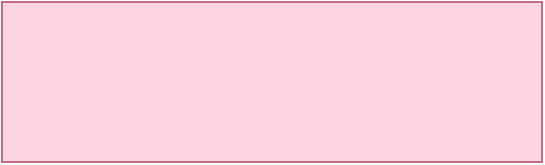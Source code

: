 <mxfile version="24.7.17">
  <diagram name="Page-1" id="d0v1TUkXbRcivJJWi86j">
    <mxGraphModel dx="786" dy="457" grid="1" gridSize="10" guides="1" tooltips="1" connect="1" arrows="1" fold="1" page="1" pageScale="1" pageWidth="850" pageHeight="1100" math="0" shadow="0">
      <root>
        <mxCell id="0" />
        <mxCell id="1" parent="0" />
        <mxCell id="L9ms1zN3fYreBmkEgel6-1" value="" style="rounded=0;html=1;fillColor=#fcd4e2;strokeColor=#bf6e86;fontColor=none;noLabel=1;align=center;fontFamily=Times New Roman;" parent="1" vertex="1">
          <mxGeometry x="210" y="60" width="270" height="80" as="geometry" />
        </mxCell>
      </root>
    </mxGraphModel>
  </diagram>
</mxfile>
